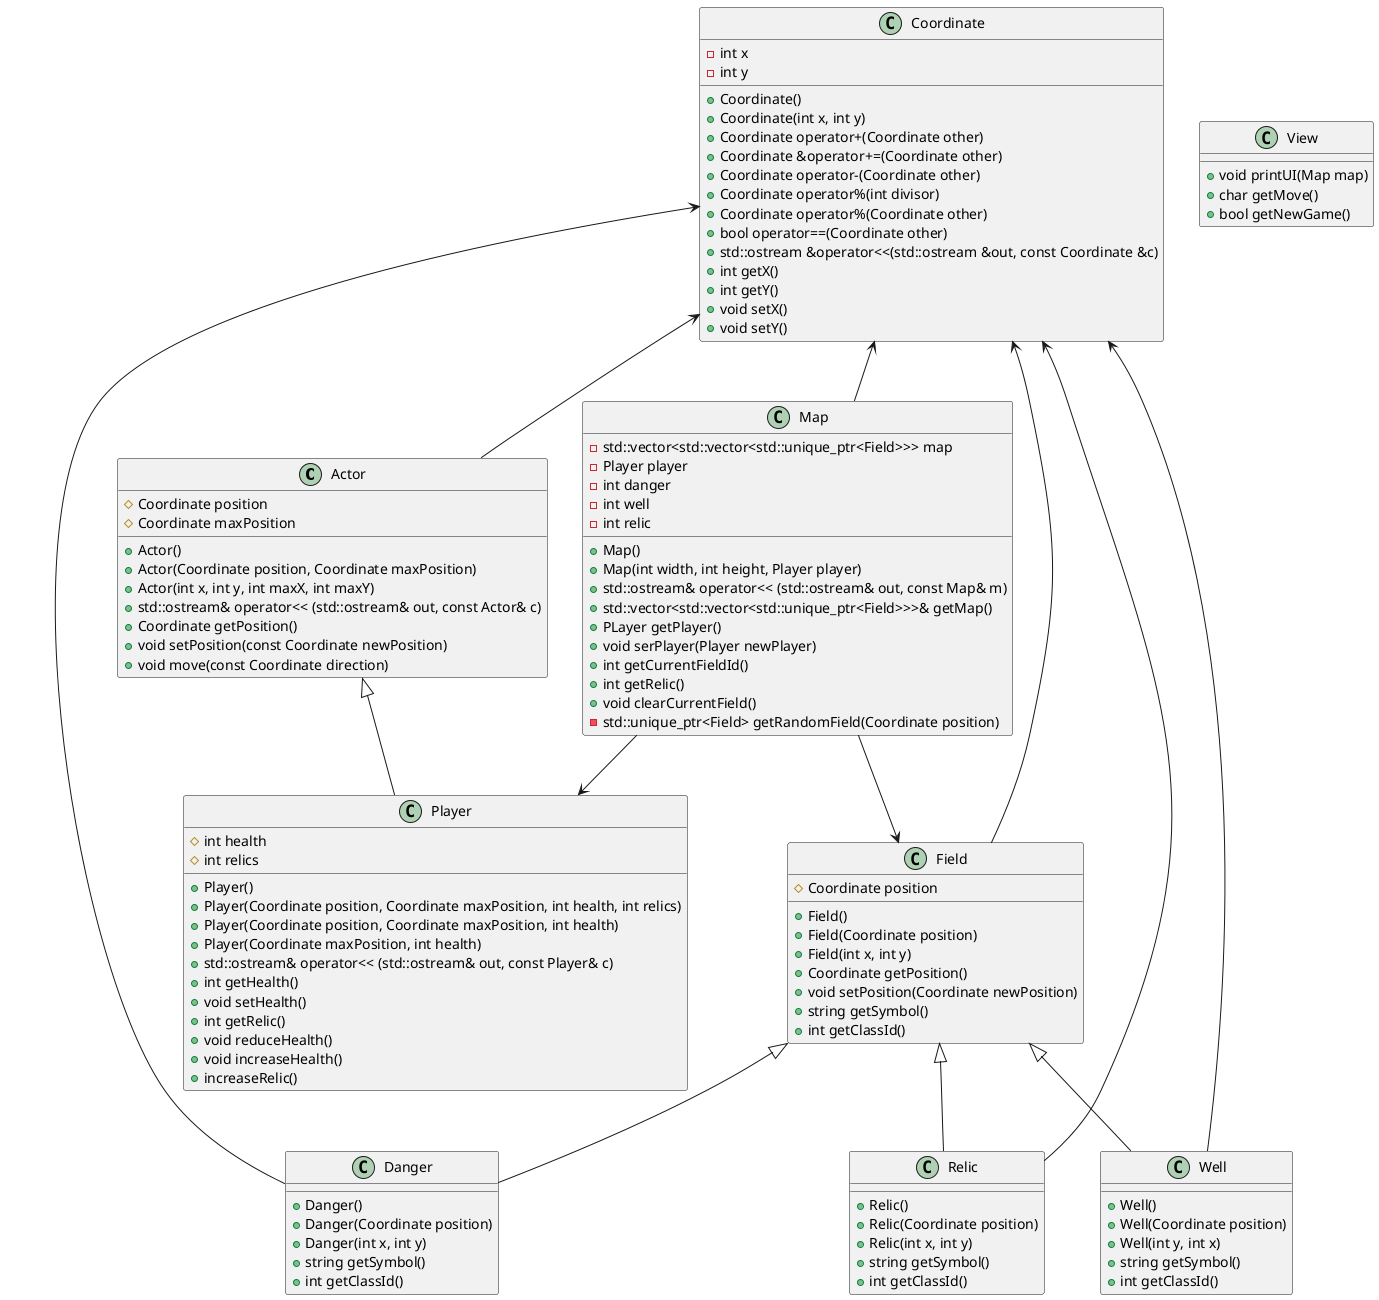 @startuml
Actor <|-- Player
Field <|-- Danger
Field <|-- Relic
Field <|-- Well
Coordinate <-- Actor
Coordinate <-- Field
Coordinate <-- Danger
Coordinate <-- Relic
Coordinate <-- Well
Coordinate <-- Map
Map --> Field
Map --> Player

class Actor {
    + Actor()
    + Actor(Coordinate position, Coordinate maxPosition)
    + Actor(int x, int y, int maxX, int maxY)
    + std::ostream& operator<< (std::ostream& out, const Actor& c)
    + Coordinate getPosition()
    + void setPosition(const Coordinate newPosition)
    + void move(const Coordinate direction)
    # Coordinate position
    # Coordinate maxPosition
}

class Coordinate {
    + Coordinate()
    + Coordinate(int x, int y)
    + Coordinate operator+(Coordinate other)
    + Coordinate &operator+=(Coordinate other)
    + Coordinate operator-(Coordinate other)
    + Coordinate operator%(int divisor)
    + Coordinate operator%(Coordinate other)
    + bool operator==(Coordinate other)
    + std::ostream &operator<<(std::ostream &out, const Coordinate &c)
    + int getX()
    + int getY()
    + void setX()
    + void setY()
    - int x
    - int y
}

class Danger {
    + Danger()
    + Danger(Coordinate position)
    + Danger(int x, int y)
    + string getSymbol()
    + int getClassId()
}

class Field {
    + Field()
    + Field(Coordinate position)
    + Field(int x, int y)
    + Coordinate getPosition()
    + void setPosition(Coordinate newPosition)
    + string getSymbol()
    + int getClassId()
    # Coordinate position
}

class Map {
    + Map()
    + Map(int width, int height, Player player)
    + std::ostream& operator<< (std::ostream& out, const Map& m)
    + std::vector<std::vector<std::unique_ptr<Field>>>& getMap()
    + PLayer getPlayer()
    + void serPlayer(Player newPlayer)
    + int getCurrentFieldId()
    + int getRelic()
    + void clearCurrentField()
    - std::unique_ptr<Field> getRandomField(Coordinate position)
    - std::vector<std::vector<std::unique_ptr<Field>>> map
    - Player player
    - int danger
    - int well
    - int relic
}

class Player {
    + Player()
    + Player(Coordinate position, Coordinate maxPosition, int health, int relics)
    + Player(Coordinate position, Coordinate maxPosition, int health)
    + Player(Coordinate maxPosition, int health)
    + std::ostream& operator<< (std::ostream& out, const Player& c)
    + int getHealth()
    + void setHealth()
    + int getRelic()
    + void reduceHealth()
    + void increaseHealth()
    + increaseRelic()
    # int health
    # int relics
}

class Relic {
    + Relic()
    + Relic(Coordinate position)
    + Relic(int x, int y)
    + string getSymbol()
    + int getClassId()
}

class View {
    + void printUI(Map map)
    + char getMove()
    + bool getNewGame()
}

class Well {
    + Well()
    + Well(Coordinate position)
    + Well(int y, int x)
    + string getSymbol()
    + int getClassId()
}

@enduml
